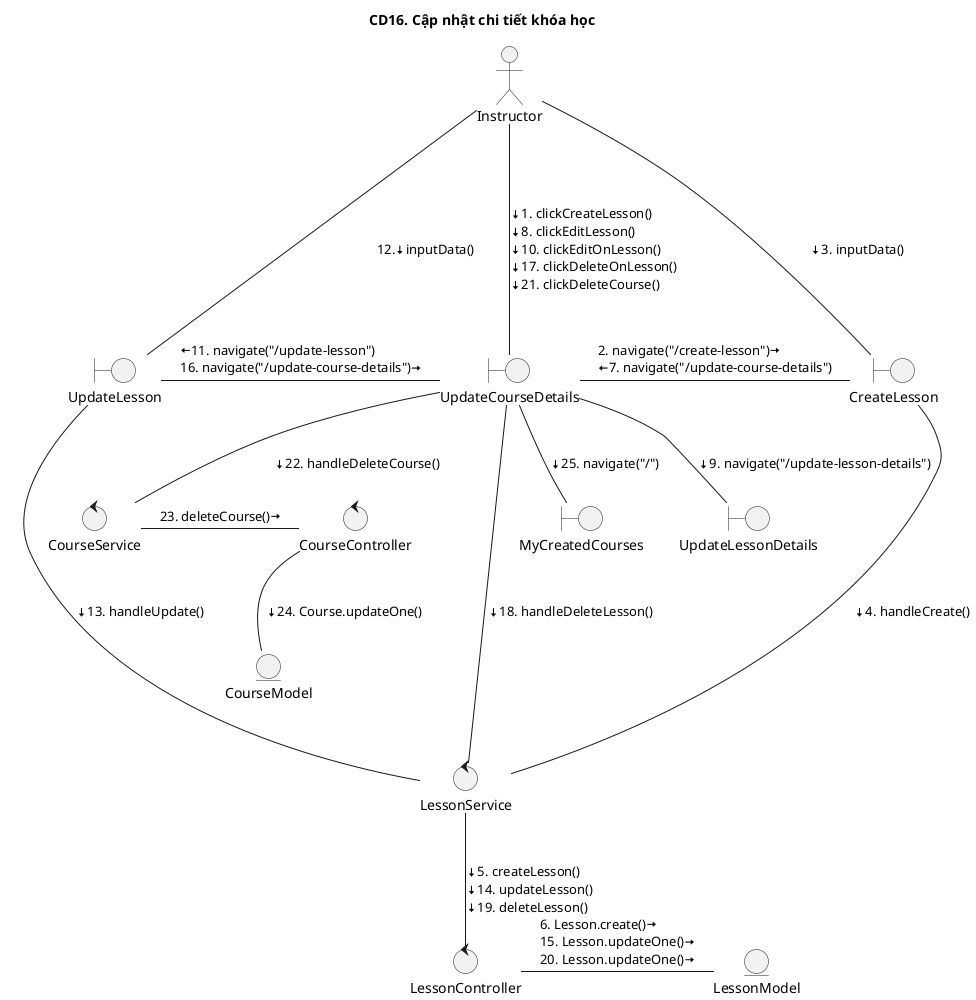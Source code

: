 @startuml CD

title CD16. Cập nhật chi tiết khóa học

actor "Instructor"
boundary "UpdateCourseDetails"
boundary "UpdateLessonDetails"
boundary "UpdateLesson"
boundary "CreateLesson"
control "LessonService"
control "LessonController"
entity "LessonModel"
boundary "MyCreatedCourses"
control "CourseService"
control "CourseController"
entity "CourseModel"

Instructor --- UpdateCourseDetails: \l<&arrow-bottom>1. clickCreateLesson()\n<&arrow-bottom>8. clickEditLesson()\n<&arrow-bottom>10. clickEditOnLesson()\n<&arrow-bottom>17. clickDeleteOnLesson()\n<&arrow-bottom>21. clickDeleteCourse()
UpdateCourseDetails -- UpdateLessonDetails: \l<&arrow-bottom>9. navigate("/update-lesson-details")
UpdateLesson - UpdateCourseDetails: \l<&arrow-left>11. navigate("/update-lesson")\n16. navigate("/update-course-details")<&arrow-right>
Instructor --- CreateLesson: \l<&arrow-bottom>3. inputData()
UpdateCourseDetails - CreateLesson: \l2. navigate("/create-lesson")<&arrow-right>\n<&arrow-left>7. navigate("/update-course-details")
CreateLesson --- LessonService: \l<&arrow-bottom>4. handleCreate()
LessonService -- LessonController: \l<&arrow-bottom>5. createLesson()\n<&arrow-bottom>14. updateLesson()\n<&arrow-bottom>19. deleteLesson()
LessonController - LessonModel: \l6. Lesson.create()<&arrow-right>\n15. Lesson.updateOne()<&arrow-right>\n20. Lesson.updateOne()<&arrow-right>
Instructor --- UpdateLesson: \l12.<&arrow-bottom>inputData()
UpdateLesson ---- LessonService: \l<&arrow-bottom>13. handleUpdate()
UpdateCourseDetails -- LessonService: \l<&arrow-bottom>18. handleDeleteLesson()
UpdateCourseDetails -- CourseService: \l<&arrow-bottom>22. handleDeleteCourse()
CourseService - CourseController: \l23. deleteCourse()<&arrow-right>
CourseController -- CourseModel: \l<&arrow-bottom>24. Course.updateOne()
UpdateCourseDetails -- MyCreatedCourses: \l<&arrow-bottom>25. navigate("/")
@enduml